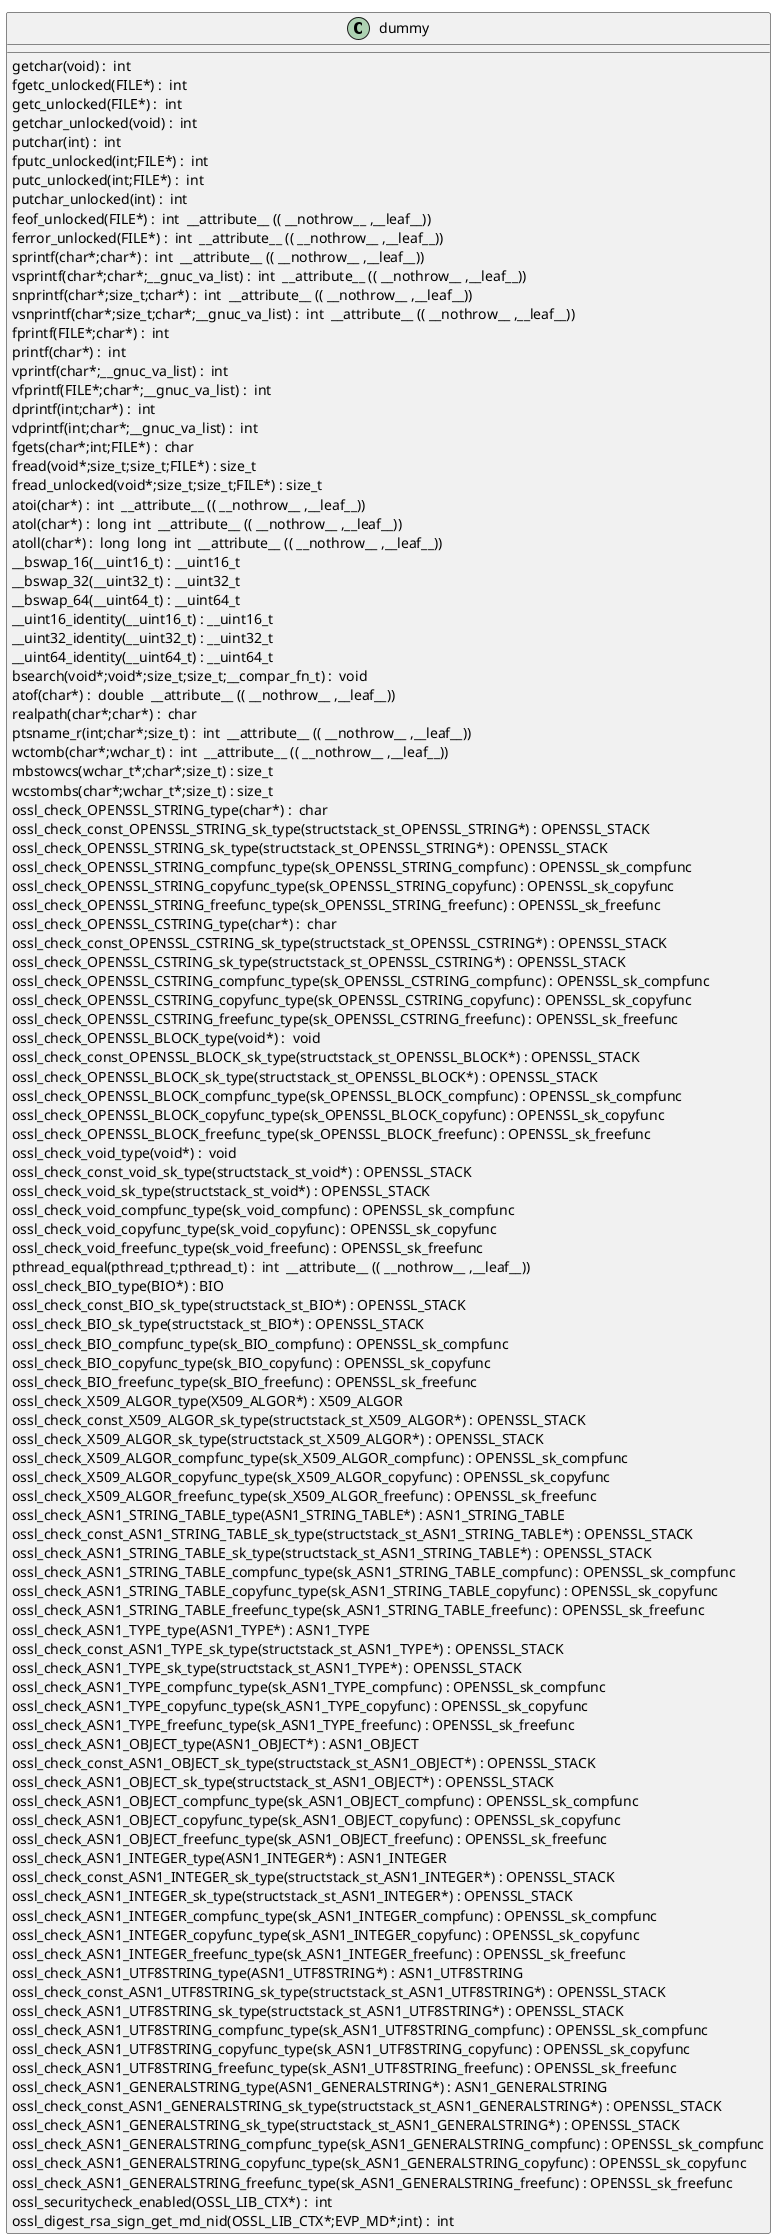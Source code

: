 @startuml
!pragma layout smetana
class dummy {
getchar(void) :  int  [[[./../../.././qc/providers/common/securitycheck_default.c.html#783]]]
fgetc_unlocked(FILE*) :  int  [[[./../../.././qc/providers/common/securitycheck_default.c.html#792]]]
getc_unlocked(FILE*) :  int  [[[./../../.././qc/providers/common/securitycheck_default.c.html#802]]]
getchar_unlocked(void) :  int  [[[./../../.././qc/providers/common/securitycheck_default.c.html#809]]]
putchar(int) :  int  [[[./../../.././qc/providers/common/securitycheck_default.c.html#818]]]
fputc_unlocked(int;FILE*) :  int  [[[./../../.././qc/providers/common/securitycheck_default.c.html#827]]]
putc_unlocked(int;FILE*) :  int  [[[./../../.././qc/providers/common/securitycheck_default.c.html#837]]]
putchar_unlocked(int) :  int  [[[./../../.././qc/providers/common/securitycheck_default.c.html#844]]]
feof_unlocked(FILE*) :  int  __attribute__ (( __nothrow__ ,__leaf__)) [[[./../../.././qc/providers/common/securitycheck_default.c.html#850]]]
ferror_unlocked(FILE*) :  int  __attribute__ (( __nothrow__ ,__leaf__)) [[[./../../.././qc/providers/common/securitycheck_default.c.html#857]]]
sprintf(char*;char*) :  int  __attribute__ (( __nothrow__ ,__leaf__)) [[[./../../.././qc/providers/common/securitycheck_default.c.html#876]]]
vsprintf(char*;char*;__gnuc_va_list) :  int  __attribute__ (( __nothrow__ ,__leaf__)) [[[./../../.././qc/providers/common/securitycheck_default.c.html#889]]]
snprintf(char*;size_t;char*) :  int  __attribute__ (( __nothrow__ ,__leaf__)) [[[./../../.././qc/providers/common/securitycheck_default.c.html#908]]]
vsnprintf(char*;size_t;char*;__gnuc_va_list) :  int  __attribute__ (( __nothrow__ ,__leaf__)) [[[./../../.././qc/providers/common/securitycheck_default.c.html#922]]]
fprintf(FILE*;char*) :  int  [[[./../../.././qc/providers/common/securitycheck_default.c.html#943]]]
printf(char*) :  int  [[[./../../.././qc/providers/common/securitycheck_default.c.html#950]]]
vprintf(char*;__gnuc_va_list) :  int  [[[./../../.././qc/providers/common/securitycheck_default.c.html#962]]]
vfprintf(FILE*;char*;__gnuc_va_list) :  int  [[[./../../.././qc/providers/common/securitycheck_default.c.html#972]]]
dprintf(int;char*) :  int  [[[./../../.././qc/providers/common/securitycheck_default.c.html#987]]]
vdprintf(int;char*;__gnuc_va_list) :  int  [[[./../../.././qc/providers/common/securitycheck_default.c.html#998]]]
fgets(char*;int;FILE*) :  char  [[[./../../.././qc/providers/common/securitycheck_default.c.html#1017]]]
fread(void*;size_t;size_t;FILE*) : size_t [[[./../../.././qc/providers/common/securitycheck_default.c.html#1043]]]
fread_unlocked(void*;size_t;size_t;FILE*) : size_t [[[./../../.././qc/providers/common/securitycheck_default.c.html#1070]]]
atoi(char*) :  int  __attribute__ (( __nothrow__ ,__leaf__)) [[[./../../.././qc/providers/common/securitycheck_default.c.html#1668]]]
atol(char*) :  long  int  __attribute__ (( __nothrow__ ,__leaf__)) [[[./../../.././qc/providers/common/securitycheck_default.c.html#1673]]]
atoll(char*) :  long  long  int  __attribute__ (( __nothrow__ ,__leaf__)) [[[./../../.././qc/providers/common/securitycheck_default.c.html#1680]]]
__bswap_16(__uint16_t) : __uint16_t [[[./../../.././qc/providers/common/securitycheck_default.c.html#1779]]]
__bswap_32(__uint32_t) : __uint32_t [[[./../../.././qc/providers/common/securitycheck_default.c.html#1794]]]
__bswap_64(__uint64_t) : __uint64_t [[[./../../.././qc/providers/common/securitycheck_default.c.html#1804]]]
__uint16_identity(__uint16_t) : __uint16_t [[[./../../.././qc/providers/common/securitycheck_default.c.html#1816]]]
__uint32_identity(__uint32_t) : __uint32_t [[[./../../.././qc/providers/common/securitycheck_default.c.html#1822]]]
__uint64_identity(__uint64_t) : __uint64_t [[[./../../.././qc/providers/common/securitycheck_default.c.html#1828]]]
bsearch(void*;void*;size_t;size_t;__compar_fn_t) :  void  [[[./../../.././qc/providers/common/securitycheck_default.c.html#2481]]]
atof(char*) :  double  __attribute__ (( __nothrow__ ,__leaf__)) [[[./../../.././qc/providers/common/securitycheck_default.c.html#1]]]
realpath(char*;char*) :  char  [[[./../../.././qc/providers/common/securitycheck_default.c.html#1]]]
ptsname_r(int;char*;size_t) :  int  __attribute__ (( __nothrow__ ,__leaf__)) [[[./../../.././qc/providers/common/securitycheck_default.c.html#1]]]
wctomb(char*;wchar_t) :  int  __attribute__ (( __nothrow__ ,__leaf__)) [[[./../../.././qc/providers/common/securitycheck_default.c.html#1]]]
mbstowcs(wchar_t*;char*;size_t) : size_t [[[./../../.././qc/providers/common/securitycheck_default.c.html#1]]]
wcstombs(char*;wchar_t*;size_t) : size_t [[[./../../.././qc/providers/common/securitycheck_default.c.html#1]]]
ossl_check_OPENSSL_STRING_type(char*) :  char  [[[./../../.././qc/providers/common/securitycheck_default.c.html#1]]]
ossl_check_const_OPENSSL_STRING_sk_type(structstack_st_OPENSSL_STRING*) : OPENSSL_STACK [[[./../../.././qc/providers/common/securitycheck_default.c.html#1]]]
ossl_check_OPENSSL_STRING_sk_type(structstack_st_OPENSSL_STRING*) : OPENSSL_STACK [[[./../../.././qc/providers/common/securitycheck_default.c.html#1]]]
ossl_check_OPENSSL_STRING_compfunc_type(sk_OPENSSL_STRING_compfunc) : OPENSSL_sk_compfunc [[[./../../.././qc/providers/common/securitycheck_default.c.html#1]]]
ossl_check_OPENSSL_STRING_copyfunc_type(sk_OPENSSL_STRING_copyfunc) : OPENSSL_sk_copyfunc [[[./../../.././qc/providers/common/securitycheck_default.c.html#1]]]
ossl_check_OPENSSL_STRING_freefunc_type(sk_OPENSSL_STRING_freefunc) : OPENSSL_sk_freefunc [[[./../../.././qc/providers/common/securitycheck_default.c.html#1]]]
ossl_check_OPENSSL_CSTRING_type(char*) :  char  [[[./../../.././qc/providers/common/securitycheck_default.c.html#1]]]
ossl_check_const_OPENSSL_CSTRING_sk_type(structstack_st_OPENSSL_CSTRING*) : OPENSSL_STACK [[[./../../.././qc/providers/common/securitycheck_default.c.html#1]]]
ossl_check_OPENSSL_CSTRING_sk_type(structstack_st_OPENSSL_CSTRING*) : OPENSSL_STACK [[[./../../.././qc/providers/common/securitycheck_default.c.html#1]]]
ossl_check_OPENSSL_CSTRING_compfunc_type(sk_OPENSSL_CSTRING_compfunc) : OPENSSL_sk_compfunc [[[./../../.././qc/providers/common/securitycheck_default.c.html#1]]]
ossl_check_OPENSSL_CSTRING_copyfunc_type(sk_OPENSSL_CSTRING_copyfunc) : OPENSSL_sk_copyfunc [[[./../../.././qc/providers/common/securitycheck_default.c.html#1]]]
ossl_check_OPENSSL_CSTRING_freefunc_type(sk_OPENSSL_CSTRING_freefunc) : OPENSSL_sk_freefunc [[[./../../.././qc/providers/common/securitycheck_default.c.html#1]]]
ossl_check_OPENSSL_BLOCK_type(void*) :  void  [[[./../../.././qc/providers/common/securitycheck_default.c.html#1]]]
ossl_check_const_OPENSSL_BLOCK_sk_type(structstack_st_OPENSSL_BLOCK*) : OPENSSL_STACK [[[./../../.././qc/providers/common/securitycheck_default.c.html#1]]]
ossl_check_OPENSSL_BLOCK_sk_type(structstack_st_OPENSSL_BLOCK*) : OPENSSL_STACK [[[./../../.././qc/providers/common/securitycheck_default.c.html#1]]]
ossl_check_OPENSSL_BLOCK_compfunc_type(sk_OPENSSL_BLOCK_compfunc) : OPENSSL_sk_compfunc [[[./../../.././qc/providers/common/securitycheck_default.c.html#1]]]
ossl_check_OPENSSL_BLOCK_copyfunc_type(sk_OPENSSL_BLOCK_copyfunc) : OPENSSL_sk_copyfunc [[[./../../.././qc/providers/common/securitycheck_default.c.html#1]]]
ossl_check_OPENSSL_BLOCK_freefunc_type(sk_OPENSSL_BLOCK_freefunc) : OPENSSL_sk_freefunc [[[./../../.././qc/providers/common/securitycheck_default.c.html#1]]]
ossl_check_void_type(void*) :  void  [[[./../../.././qc/providers/common/securitycheck_default.c.html#1]]]
ossl_check_const_void_sk_type(structstack_st_void*) : OPENSSL_STACK [[[./../../.././qc/providers/common/securitycheck_default.c.html#1]]]
ossl_check_void_sk_type(structstack_st_void*) : OPENSSL_STACK [[[./../../.././qc/providers/common/securitycheck_default.c.html#1]]]
ossl_check_void_compfunc_type(sk_void_compfunc) : OPENSSL_sk_compfunc [[[./../../.././qc/providers/common/securitycheck_default.c.html#1]]]
ossl_check_void_copyfunc_type(sk_void_copyfunc) : OPENSSL_sk_copyfunc [[[./../../.././qc/providers/common/securitycheck_default.c.html#1]]]
ossl_check_void_freefunc_type(sk_void_freefunc) : OPENSSL_sk_freefunc [[[./../../.././qc/providers/common/securitycheck_default.c.html#1]]]
pthread_equal(pthread_t;pthread_t) :  int  __attribute__ (( __nothrow__ ,__leaf__)) [[[./../../.././qc/providers/common/securitycheck_default.c.html#1]]]
ossl_check_BIO_type(BIO*) : BIO [[[./../../.././qc/providers/common/securitycheck_default.c.html#1]]]
ossl_check_const_BIO_sk_type(structstack_st_BIO*) : OPENSSL_STACK [[[./../../.././qc/providers/common/securitycheck_default.c.html#1]]]
ossl_check_BIO_sk_type(structstack_st_BIO*) : OPENSSL_STACK [[[./../../.././qc/providers/common/securitycheck_default.c.html#1]]]
ossl_check_BIO_compfunc_type(sk_BIO_compfunc) : OPENSSL_sk_compfunc [[[./../../.././qc/providers/common/securitycheck_default.c.html#1]]]
ossl_check_BIO_copyfunc_type(sk_BIO_copyfunc) : OPENSSL_sk_copyfunc [[[./../../.././qc/providers/common/securitycheck_default.c.html#1]]]
ossl_check_BIO_freefunc_type(sk_BIO_freefunc) : OPENSSL_sk_freefunc [[[./../../.././qc/providers/common/securitycheck_default.c.html#1]]]
ossl_check_X509_ALGOR_type(X509_ALGOR*) : X509_ALGOR [[[./../../.././qc/providers/common/securitycheck_default.c.html#1]]]
ossl_check_const_X509_ALGOR_sk_type(structstack_st_X509_ALGOR*) : OPENSSL_STACK [[[./../../.././qc/providers/common/securitycheck_default.c.html#1]]]
ossl_check_X509_ALGOR_sk_type(structstack_st_X509_ALGOR*) : OPENSSL_STACK [[[./../../.././qc/providers/common/securitycheck_default.c.html#1]]]
ossl_check_X509_ALGOR_compfunc_type(sk_X509_ALGOR_compfunc) : OPENSSL_sk_compfunc [[[./../../.././qc/providers/common/securitycheck_default.c.html#1]]]
ossl_check_X509_ALGOR_copyfunc_type(sk_X509_ALGOR_copyfunc) : OPENSSL_sk_copyfunc [[[./../../.././qc/providers/common/securitycheck_default.c.html#1]]]
ossl_check_X509_ALGOR_freefunc_type(sk_X509_ALGOR_freefunc) : OPENSSL_sk_freefunc [[[./../../.././qc/providers/common/securitycheck_default.c.html#1]]]
ossl_check_ASN1_STRING_TABLE_type(ASN1_STRING_TABLE*) : ASN1_STRING_TABLE [[[./../../.././qc/providers/common/securitycheck_default.c.html#1]]]
ossl_check_const_ASN1_STRING_TABLE_sk_type(structstack_st_ASN1_STRING_TABLE*) : OPENSSL_STACK [[[./../../.././qc/providers/common/securitycheck_default.c.html#1]]]
ossl_check_ASN1_STRING_TABLE_sk_type(structstack_st_ASN1_STRING_TABLE*) : OPENSSL_STACK [[[./../../.././qc/providers/common/securitycheck_default.c.html#1]]]
ossl_check_ASN1_STRING_TABLE_compfunc_type(sk_ASN1_STRING_TABLE_compfunc) : OPENSSL_sk_compfunc [[[./../../.././qc/providers/common/securitycheck_default.c.html#1]]]
ossl_check_ASN1_STRING_TABLE_copyfunc_type(sk_ASN1_STRING_TABLE_copyfunc) : OPENSSL_sk_copyfunc [[[./../../.././qc/providers/common/securitycheck_default.c.html#1]]]
ossl_check_ASN1_STRING_TABLE_freefunc_type(sk_ASN1_STRING_TABLE_freefunc) : OPENSSL_sk_freefunc [[[./../../.././qc/providers/common/securitycheck_default.c.html#1]]]
ossl_check_ASN1_TYPE_type(ASN1_TYPE*) : ASN1_TYPE [[[./../../.././qc/providers/common/securitycheck_default.c.html#1]]]
ossl_check_const_ASN1_TYPE_sk_type(structstack_st_ASN1_TYPE*) : OPENSSL_STACK [[[./../../.././qc/providers/common/securitycheck_default.c.html#1]]]
ossl_check_ASN1_TYPE_sk_type(structstack_st_ASN1_TYPE*) : OPENSSL_STACK [[[./../../.././qc/providers/common/securitycheck_default.c.html#1]]]
ossl_check_ASN1_TYPE_compfunc_type(sk_ASN1_TYPE_compfunc) : OPENSSL_sk_compfunc [[[./../../.././qc/providers/common/securitycheck_default.c.html#1]]]
ossl_check_ASN1_TYPE_copyfunc_type(sk_ASN1_TYPE_copyfunc) : OPENSSL_sk_copyfunc [[[./../../.././qc/providers/common/securitycheck_default.c.html#1]]]
ossl_check_ASN1_TYPE_freefunc_type(sk_ASN1_TYPE_freefunc) : OPENSSL_sk_freefunc [[[./../../.././qc/providers/common/securitycheck_default.c.html#1]]]
ossl_check_ASN1_OBJECT_type(ASN1_OBJECT*) : ASN1_OBJECT [[[./../../.././qc/providers/common/securitycheck_default.c.html#1]]]
ossl_check_const_ASN1_OBJECT_sk_type(structstack_st_ASN1_OBJECT*) : OPENSSL_STACK [[[./../../.././qc/providers/common/securitycheck_default.c.html#1]]]
ossl_check_ASN1_OBJECT_sk_type(structstack_st_ASN1_OBJECT*) : OPENSSL_STACK [[[./../../.././qc/providers/common/securitycheck_default.c.html#1]]]
ossl_check_ASN1_OBJECT_compfunc_type(sk_ASN1_OBJECT_compfunc) : OPENSSL_sk_compfunc [[[./../../.././qc/providers/common/securitycheck_default.c.html#1]]]
ossl_check_ASN1_OBJECT_copyfunc_type(sk_ASN1_OBJECT_copyfunc) : OPENSSL_sk_copyfunc [[[./../../.././qc/providers/common/securitycheck_default.c.html#1]]]
ossl_check_ASN1_OBJECT_freefunc_type(sk_ASN1_OBJECT_freefunc) : OPENSSL_sk_freefunc [[[./../../.././qc/providers/common/securitycheck_default.c.html#1]]]
ossl_check_ASN1_INTEGER_type(ASN1_INTEGER*) : ASN1_INTEGER [[[./../../.././qc/providers/common/securitycheck_default.c.html#1]]]
ossl_check_const_ASN1_INTEGER_sk_type(structstack_st_ASN1_INTEGER*) : OPENSSL_STACK [[[./../../.././qc/providers/common/securitycheck_default.c.html#1]]]
ossl_check_ASN1_INTEGER_sk_type(structstack_st_ASN1_INTEGER*) : OPENSSL_STACK [[[./../../.././qc/providers/common/securitycheck_default.c.html#1]]]
ossl_check_ASN1_INTEGER_compfunc_type(sk_ASN1_INTEGER_compfunc) : OPENSSL_sk_compfunc [[[./../../.././qc/providers/common/securitycheck_default.c.html#1]]]
ossl_check_ASN1_INTEGER_copyfunc_type(sk_ASN1_INTEGER_copyfunc) : OPENSSL_sk_copyfunc [[[./../../.././qc/providers/common/securitycheck_default.c.html#1]]]
ossl_check_ASN1_INTEGER_freefunc_type(sk_ASN1_INTEGER_freefunc) : OPENSSL_sk_freefunc [[[./../../.././qc/providers/common/securitycheck_default.c.html#1]]]
ossl_check_ASN1_UTF8STRING_type(ASN1_UTF8STRING*) : ASN1_UTF8STRING [[[./../../.././qc/providers/common/securitycheck_default.c.html#1]]]
ossl_check_const_ASN1_UTF8STRING_sk_type(structstack_st_ASN1_UTF8STRING*) : OPENSSL_STACK [[[./../../.././qc/providers/common/securitycheck_default.c.html#1]]]
ossl_check_ASN1_UTF8STRING_sk_type(structstack_st_ASN1_UTF8STRING*) : OPENSSL_STACK [[[./../../.././qc/providers/common/securitycheck_default.c.html#1]]]
ossl_check_ASN1_UTF8STRING_compfunc_type(sk_ASN1_UTF8STRING_compfunc) : OPENSSL_sk_compfunc [[[./../../.././qc/providers/common/securitycheck_default.c.html#1]]]
ossl_check_ASN1_UTF8STRING_copyfunc_type(sk_ASN1_UTF8STRING_copyfunc) : OPENSSL_sk_copyfunc [[[./../../.././qc/providers/common/securitycheck_default.c.html#1]]]
ossl_check_ASN1_UTF8STRING_freefunc_type(sk_ASN1_UTF8STRING_freefunc) : OPENSSL_sk_freefunc [[[./../../.././qc/providers/common/securitycheck_default.c.html#1]]]
ossl_check_ASN1_GENERALSTRING_type(ASN1_GENERALSTRING*) : ASN1_GENERALSTRING [[[./../../.././qc/providers/common/securitycheck_default.c.html#1]]]
ossl_check_const_ASN1_GENERALSTRING_sk_type(structstack_st_ASN1_GENERALSTRING*) : OPENSSL_STACK [[[./../../.././qc/providers/common/securitycheck_default.c.html#1]]]
ossl_check_ASN1_GENERALSTRING_sk_type(structstack_st_ASN1_GENERALSTRING*) : OPENSSL_STACK [[[./../../.././qc/providers/common/securitycheck_default.c.html#1]]]
ossl_check_ASN1_GENERALSTRING_compfunc_type(sk_ASN1_GENERALSTRING_compfunc) : OPENSSL_sk_compfunc [[[./../../.././qc/providers/common/securitycheck_default.c.html#1]]]
ossl_check_ASN1_GENERALSTRING_copyfunc_type(sk_ASN1_GENERALSTRING_copyfunc) : OPENSSL_sk_copyfunc [[[./../../.././qc/providers/common/securitycheck_default.c.html#1]]]
ossl_check_ASN1_GENERALSTRING_freefunc_type(sk_ASN1_GENERALSTRING_freefunc) : OPENSSL_sk_freefunc [[[./../../.././qc/providers/common/securitycheck_default.c.html#1]]]
ossl_securitycheck_enabled(OSSL_LIB_CTX*) :  int  [[[./../../.././qc/providers/common/securitycheck_default.c.html#1]]]
ossl_digest_rsa_sign_get_md_nid(OSSL_LIB_CTX*;EVP_MD*;int) :  int  [[[./../../.././qc/providers/common/securitycheck_default.c.html#1]]]
} 
@enduml
